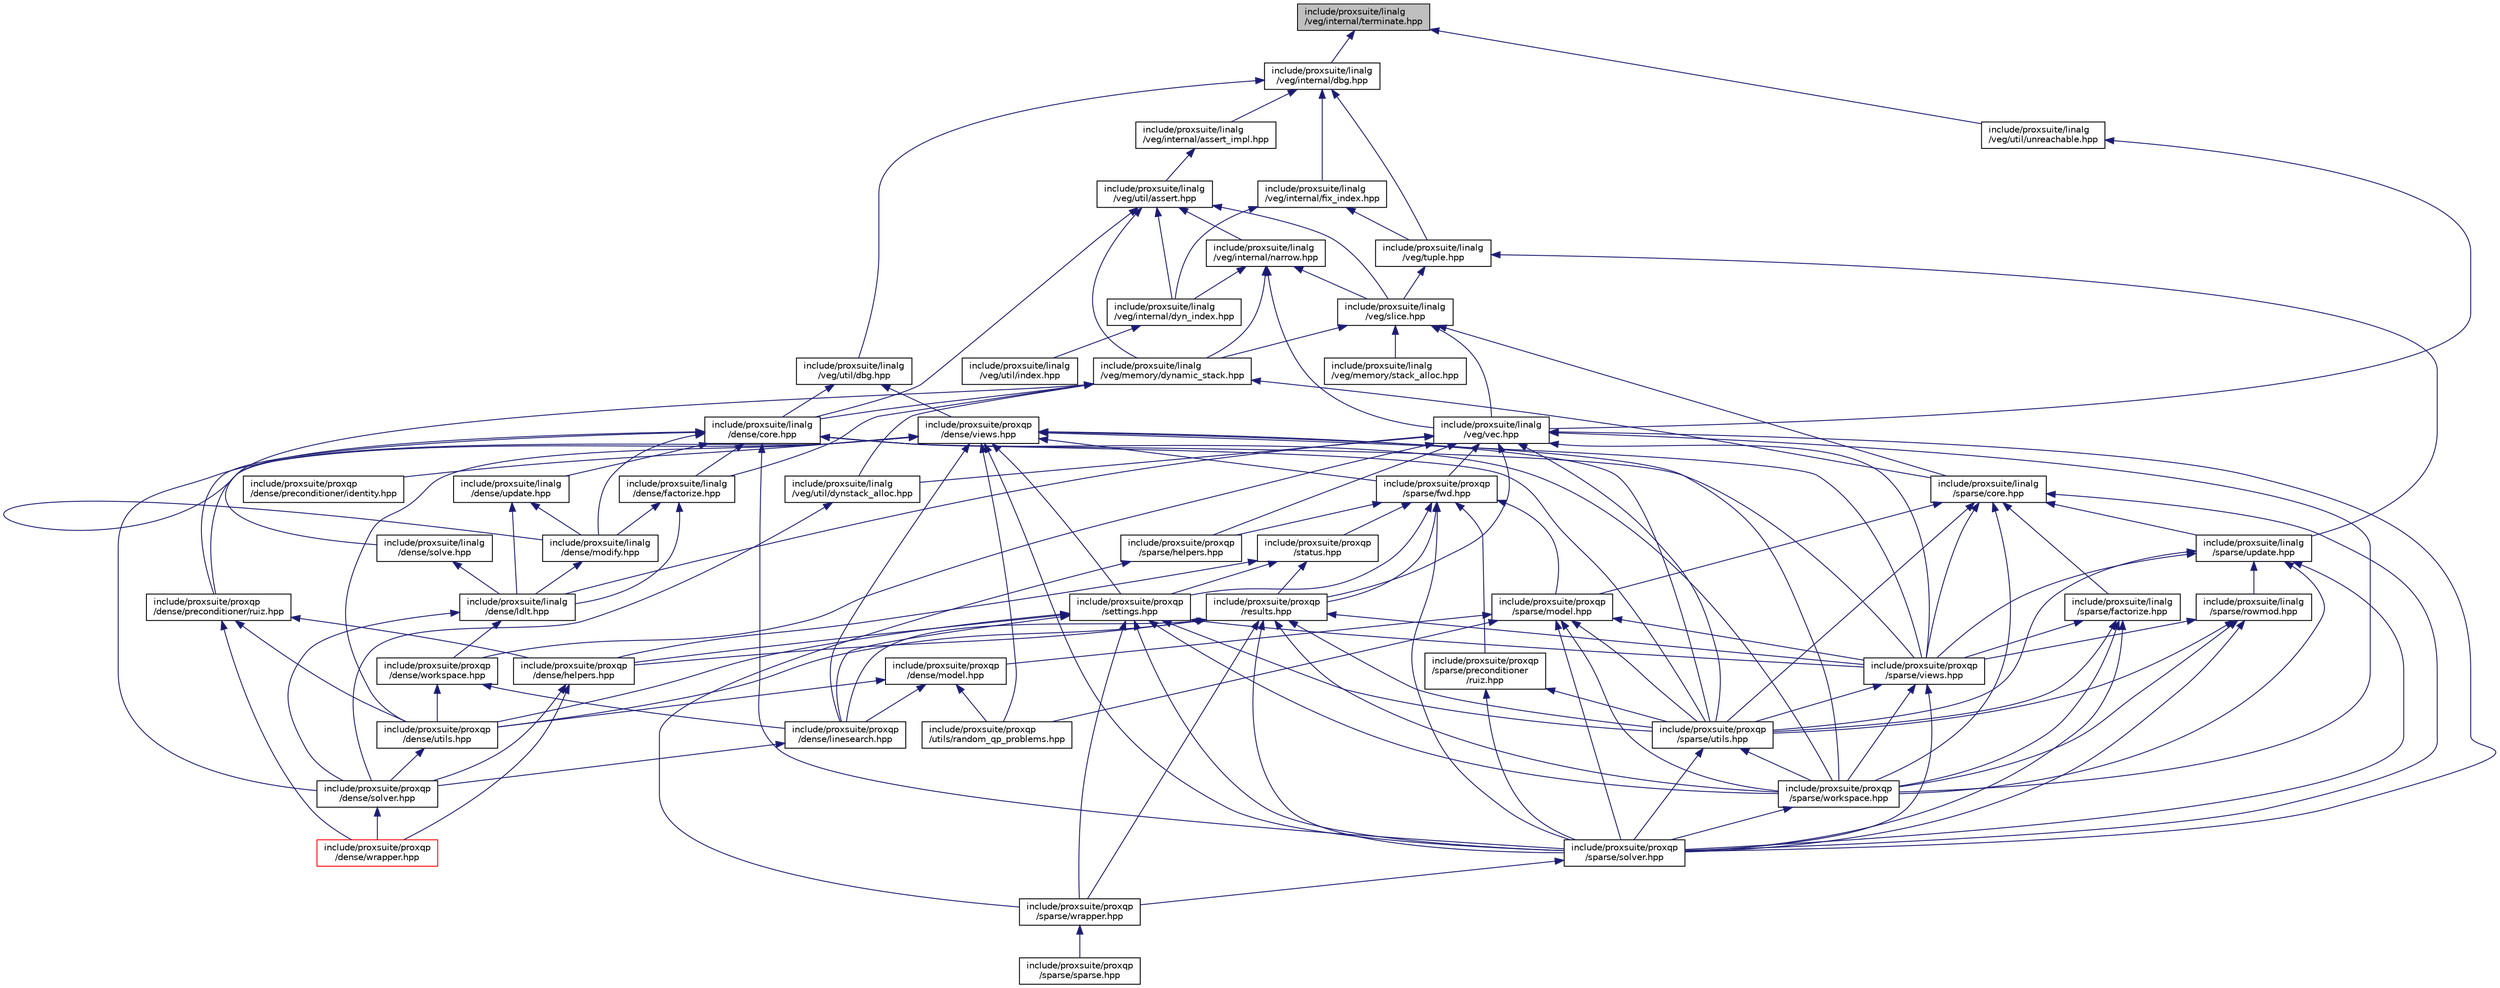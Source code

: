 digraph "include/proxsuite/linalg/veg/internal/terminate.hpp"
{
 // LATEX_PDF_SIZE
  bgcolor="transparent";
  edge [fontname="Helvetica",fontsize="10",labelfontname="Helvetica",labelfontsize="10"];
  node [fontname="Helvetica",fontsize="10",shape=record];
  Node1 [label="include/proxsuite/linalg\l/veg/internal/terminate.hpp",height=0.2,width=0.4,color="black", fillcolor="grey75", style="filled", fontcolor="black",tooltip=" "];
  Node1 -> Node2 [dir="back",color="midnightblue",fontsize="10",style="solid",fontname="Helvetica"];
  Node2 [label="include/proxsuite/linalg\l/veg/internal/dbg.hpp",height=0.2,width=0.4,color="black",URL="$internal_2dbg_8hpp.html",tooltip=" "];
  Node2 -> Node3 [dir="back",color="midnightblue",fontsize="10",style="solid",fontname="Helvetica"];
  Node3 [label="include/proxsuite/linalg\l/veg/internal/assert_impl.hpp",height=0.2,width=0.4,color="black",URL="$assert__impl_8hpp.html",tooltip=" "];
  Node3 -> Node4 [dir="back",color="midnightblue",fontsize="10",style="solid",fontname="Helvetica"];
  Node4 [label="include/proxsuite/linalg\l/veg/util/assert.hpp",height=0.2,width=0.4,color="black",URL="$assert_8hpp.html",tooltip=" "];
  Node4 -> Node5 [dir="back",color="midnightblue",fontsize="10",style="solid",fontname="Helvetica"];
  Node5 [label="include/proxsuite/linalg\l/dense/core.hpp",height=0.2,width=0.4,color="black",URL="$dense_2core_8hpp.html",tooltip=" "];
  Node5 -> Node6 [dir="back",color="midnightblue",fontsize="10",style="solid",fontname="Helvetica"];
  Node6 [label="include/proxsuite/linalg\l/dense/factorize.hpp",height=0.2,width=0.4,color="black",URL="$dense_2factorize_8hpp.html",tooltip=" "];
  Node6 -> Node7 [dir="back",color="midnightblue",fontsize="10",style="solid",fontname="Helvetica"];
  Node7 [label="include/proxsuite/linalg\l/dense/ldlt.hpp",height=0.2,width=0.4,color="black",URL="$ldlt_8hpp.html",tooltip=" "];
  Node7 -> Node8 [dir="back",color="midnightblue",fontsize="10",style="solid",fontname="Helvetica"];
  Node8 [label="include/proxsuite/proxqp\l/dense/solver.hpp",height=0.2,width=0.4,color="black",URL="$dense_2solver_8hpp.html",tooltip=" "];
  Node8 -> Node9 [dir="back",color="midnightblue",fontsize="10",style="solid",fontname="Helvetica"];
  Node9 [label="include/proxsuite/proxqp\l/dense/wrapper.hpp",height=0.2,width=0.4,color="red",URL="$dense_2wrapper_8hpp.html",tooltip=" "];
  Node7 -> Node11 [dir="back",color="midnightblue",fontsize="10",style="solid",fontname="Helvetica"];
  Node11 [label="include/proxsuite/proxqp\l/dense/workspace.hpp",height=0.2,width=0.4,color="black",URL="$dense_2workspace_8hpp.html",tooltip=" "];
  Node11 -> Node12 [dir="back",color="midnightblue",fontsize="10",style="solid",fontname="Helvetica"];
  Node12 [label="include/proxsuite/proxqp\l/dense/linesearch.hpp",height=0.2,width=0.4,color="black",URL="$linesearch_8hpp.html",tooltip=" "];
  Node12 -> Node8 [dir="back",color="midnightblue",fontsize="10",style="solid",fontname="Helvetica"];
  Node11 -> Node13 [dir="back",color="midnightblue",fontsize="10",style="solid",fontname="Helvetica"];
  Node13 [label="include/proxsuite/proxqp\l/dense/utils.hpp",height=0.2,width=0.4,color="black",URL="$dense_2utils_8hpp.html",tooltip=" "];
  Node13 -> Node8 [dir="back",color="midnightblue",fontsize="10",style="solid",fontname="Helvetica"];
  Node6 -> Node14 [dir="back",color="midnightblue",fontsize="10",style="solid",fontname="Helvetica"];
  Node14 [label="include/proxsuite/linalg\l/dense/modify.hpp",height=0.2,width=0.4,color="black",URL="$modify_8hpp.html",tooltip=" "];
  Node14 -> Node7 [dir="back",color="midnightblue",fontsize="10",style="solid",fontname="Helvetica"];
  Node5 -> Node14 [dir="back",color="midnightblue",fontsize="10",style="solid",fontname="Helvetica"];
  Node5 -> Node15 [dir="back",color="midnightblue",fontsize="10",style="solid",fontname="Helvetica"];
  Node15 [label="include/proxsuite/linalg\l/dense/solve.hpp",height=0.2,width=0.4,color="black",URL="$solve_8hpp.html",tooltip=" "];
  Node15 -> Node7 [dir="back",color="midnightblue",fontsize="10",style="solid",fontname="Helvetica"];
  Node5 -> Node16 [dir="back",color="midnightblue",fontsize="10",style="solid",fontname="Helvetica"];
  Node16 [label="include/proxsuite/linalg\l/dense/update.hpp",height=0.2,width=0.4,color="black",URL="$dense_2update_8hpp.html",tooltip=" "];
  Node16 -> Node7 [dir="back",color="midnightblue",fontsize="10",style="solid",fontname="Helvetica"];
  Node16 -> Node14 [dir="back",color="midnightblue",fontsize="10",style="solid",fontname="Helvetica"];
  Node5 -> Node17 [dir="back",color="midnightblue",fontsize="10",style="solid",fontname="Helvetica"];
  Node17 [label="include/proxsuite/proxqp\l/dense/preconditioner/ruiz.hpp",height=0.2,width=0.4,color="black",URL="$dense_2preconditioner_2ruiz_8hpp.html",tooltip=" "];
  Node17 -> Node18 [dir="back",color="midnightblue",fontsize="10",style="solid",fontname="Helvetica"];
  Node18 [label="include/proxsuite/proxqp\l/dense/helpers.hpp",height=0.2,width=0.4,color="black",URL="$dense_2helpers_8hpp.html",tooltip=" "];
  Node18 -> Node8 [dir="back",color="midnightblue",fontsize="10",style="solid",fontname="Helvetica"];
  Node18 -> Node9 [dir="back",color="midnightblue",fontsize="10",style="solid",fontname="Helvetica"];
  Node17 -> Node13 [dir="back",color="midnightblue",fontsize="10",style="solid",fontname="Helvetica"];
  Node17 -> Node9 [dir="back",color="midnightblue",fontsize="10",style="solid",fontname="Helvetica"];
  Node5 -> Node19 [dir="back",color="midnightblue",fontsize="10",style="solid",fontname="Helvetica"];
  Node19 [label="include/proxsuite/proxqp\l/sparse/solver.hpp",height=0.2,width=0.4,color="black",URL="$sparse_2solver_8hpp.html",tooltip=" "];
  Node19 -> Node20 [dir="back",color="midnightblue",fontsize="10",style="solid",fontname="Helvetica"];
  Node20 [label="include/proxsuite/proxqp\l/sparse/wrapper.hpp",height=0.2,width=0.4,color="black",URL="$sparse_2wrapper_8hpp.html",tooltip=" "];
  Node20 -> Node21 [dir="back",color="midnightblue",fontsize="10",style="solid",fontname="Helvetica"];
  Node21 [label="include/proxsuite/proxqp\l/sparse/sparse.hpp",height=0.2,width=0.4,color="black",URL="$sparse_8hpp.html",tooltip=" "];
  Node5 -> Node22 [dir="back",color="midnightblue",fontsize="10",style="solid",fontname="Helvetica"];
  Node22 [label="include/proxsuite/proxqp\l/sparse/utils.hpp",height=0.2,width=0.4,color="black",URL="$sparse_2utils_8hpp.html",tooltip=" "];
  Node22 -> Node19 [dir="back",color="midnightblue",fontsize="10",style="solid",fontname="Helvetica"];
  Node22 -> Node23 [dir="back",color="midnightblue",fontsize="10",style="solid",fontname="Helvetica"];
  Node23 [label="include/proxsuite/proxqp\l/sparse/workspace.hpp",height=0.2,width=0.4,color="black",URL="$sparse_2workspace_8hpp.html",tooltip=" "];
  Node23 -> Node19 [dir="back",color="midnightblue",fontsize="10",style="solid",fontname="Helvetica"];
  Node5 -> Node24 [dir="back",color="midnightblue",fontsize="10",style="solid",fontname="Helvetica"];
  Node24 [label="include/proxsuite/proxqp\l/sparse/views.hpp",height=0.2,width=0.4,color="black",URL="$sparse_2views_8hpp.html",tooltip=" "];
  Node24 -> Node19 [dir="back",color="midnightblue",fontsize="10",style="solid",fontname="Helvetica"];
  Node24 -> Node22 [dir="back",color="midnightblue",fontsize="10",style="solid",fontname="Helvetica"];
  Node24 -> Node23 [dir="back",color="midnightblue",fontsize="10",style="solid",fontname="Helvetica"];
  Node5 -> Node23 [dir="back",color="midnightblue",fontsize="10",style="solid",fontname="Helvetica"];
  Node4 -> Node25 [dir="back",color="midnightblue",fontsize="10",style="solid",fontname="Helvetica"];
  Node25 [label="include/proxsuite/linalg\l/veg/internal/dyn_index.hpp",height=0.2,width=0.4,color="black",URL="$dyn__index_8hpp.html",tooltip=" "];
  Node25 -> Node26 [dir="back",color="midnightblue",fontsize="10",style="solid",fontname="Helvetica"];
  Node26 [label="include/proxsuite/linalg\l/veg/util/index.hpp",height=0.2,width=0.4,color="black",URL="$index_8hpp.html",tooltip=" "];
  Node4 -> Node27 [dir="back",color="midnightblue",fontsize="10",style="solid",fontname="Helvetica"];
  Node27 [label="include/proxsuite/linalg\l/veg/internal/narrow.hpp",height=0.2,width=0.4,color="black",URL="$narrow_8hpp.html",tooltip=" "];
  Node27 -> Node25 [dir="back",color="midnightblue",fontsize="10",style="solid",fontname="Helvetica"];
  Node27 -> Node28 [dir="back",color="midnightblue",fontsize="10",style="solid",fontname="Helvetica"];
  Node28 [label="include/proxsuite/linalg\l/veg/memory/dynamic_stack.hpp",height=0.2,width=0.4,color="black",URL="$dynamic__stack_8hpp.html",tooltip=" "];
  Node28 -> Node5 [dir="back",color="midnightblue",fontsize="10",style="solid",fontname="Helvetica"];
  Node28 -> Node6 [dir="back",color="midnightblue",fontsize="10",style="solid",fontname="Helvetica"];
  Node28 -> Node14 [dir="back",color="midnightblue",fontsize="10",style="solid",fontname="Helvetica"];
  Node28 -> Node29 [dir="back",color="midnightblue",fontsize="10",style="solid",fontname="Helvetica"];
  Node29 [label="include/proxsuite/linalg\l/sparse/core.hpp",height=0.2,width=0.4,color="black",URL="$sparse_2core_8hpp.html",tooltip=" "];
  Node29 -> Node30 [dir="back",color="midnightblue",fontsize="10",style="solid",fontname="Helvetica"];
  Node30 [label="include/proxsuite/linalg\l/sparse/factorize.hpp",height=0.2,width=0.4,color="black",URL="$sparse_2factorize_8hpp.html",tooltip=" "];
  Node30 -> Node19 [dir="back",color="midnightblue",fontsize="10",style="solid",fontname="Helvetica"];
  Node30 -> Node22 [dir="back",color="midnightblue",fontsize="10",style="solid",fontname="Helvetica"];
  Node30 -> Node24 [dir="back",color="midnightblue",fontsize="10",style="solid",fontname="Helvetica"];
  Node30 -> Node23 [dir="back",color="midnightblue",fontsize="10",style="solid",fontname="Helvetica"];
  Node29 -> Node31 [dir="back",color="midnightblue",fontsize="10",style="solid",fontname="Helvetica"];
  Node31 [label="include/proxsuite/linalg\l/sparse/update.hpp",height=0.2,width=0.4,color="black",URL="$sparse_2update_8hpp.html",tooltip=" "];
  Node31 -> Node32 [dir="back",color="midnightblue",fontsize="10",style="solid",fontname="Helvetica"];
  Node32 [label="include/proxsuite/linalg\l/sparse/rowmod.hpp",height=0.2,width=0.4,color="black",URL="$rowmod_8hpp.html",tooltip=" "];
  Node32 -> Node19 [dir="back",color="midnightblue",fontsize="10",style="solid",fontname="Helvetica"];
  Node32 -> Node22 [dir="back",color="midnightblue",fontsize="10",style="solid",fontname="Helvetica"];
  Node32 -> Node24 [dir="back",color="midnightblue",fontsize="10",style="solid",fontname="Helvetica"];
  Node32 -> Node23 [dir="back",color="midnightblue",fontsize="10",style="solid",fontname="Helvetica"];
  Node31 -> Node19 [dir="back",color="midnightblue",fontsize="10",style="solid",fontname="Helvetica"];
  Node31 -> Node22 [dir="back",color="midnightblue",fontsize="10",style="solid",fontname="Helvetica"];
  Node31 -> Node24 [dir="back",color="midnightblue",fontsize="10",style="solid",fontname="Helvetica"];
  Node31 -> Node23 [dir="back",color="midnightblue",fontsize="10",style="solid",fontname="Helvetica"];
  Node29 -> Node33 [dir="back",color="midnightblue",fontsize="10",style="solid",fontname="Helvetica"];
  Node33 [label="include/proxsuite/proxqp\l/sparse/model.hpp",height=0.2,width=0.4,color="black",URL="$sparse_2model_8hpp.html",tooltip=" "];
  Node33 -> Node34 [dir="back",color="midnightblue",fontsize="10",style="solid",fontname="Helvetica"];
  Node34 [label="include/proxsuite/proxqp\l/dense/model.hpp",height=0.2,width=0.4,color="black",URL="$dense_2model_8hpp.html",tooltip=" "];
  Node34 -> Node12 [dir="back",color="midnightblue",fontsize="10",style="solid",fontname="Helvetica"];
  Node34 -> Node13 [dir="back",color="midnightblue",fontsize="10",style="solid",fontname="Helvetica"];
  Node34 -> Node35 [dir="back",color="midnightblue",fontsize="10",style="solid",fontname="Helvetica"];
  Node35 [label="include/proxsuite/proxqp\l/utils/random_qp_problems.hpp",height=0.2,width=0.4,color="black",URL="$random__qp__problems_8hpp.html",tooltip=" "];
  Node33 -> Node19 [dir="back",color="midnightblue",fontsize="10",style="solid",fontname="Helvetica"];
  Node33 -> Node22 [dir="back",color="midnightblue",fontsize="10",style="solid",fontname="Helvetica"];
  Node33 -> Node24 [dir="back",color="midnightblue",fontsize="10",style="solid",fontname="Helvetica"];
  Node33 -> Node23 [dir="back",color="midnightblue",fontsize="10",style="solid",fontname="Helvetica"];
  Node33 -> Node35 [dir="back",color="midnightblue",fontsize="10",style="solid",fontname="Helvetica"];
  Node29 -> Node19 [dir="back",color="midnightblue",fontsize="10",style="solid",fontname="Helvetica"];
  Node29 -> Node22 [dir="back",color="midnightblue",fontsize="10",style="solid",fontname="Helvetica"];
  Node29 -> Node24 [dir="back",color="midnightblue",fontsize="10",style="solid",fontname="Helvetica"];
  Node29 -> Node23 [dir="back",color="midnightblue",fontsize="10",style="solid",fontname="Helvetica"];
  Node28 -> Node36 [dir="back",color="midnightblue",fontsize="10",style="solid",fontname="Helvetica"];
  Node36 [label="include/proxsuite/linalg\l/veg/util/dynstack_alloc.hpp",height=0.2,width=0.4,color="black",URL="$dynstack__alloc_8hpp.html",tooltip=" "];
  Node36 -> Node8 [dir="back",color="midnightblue",fontsize="10",style="solid",fontname="Helvetica"];
  Node27 -> Node37 [dir="back",color="midnightblue",fontsize="10",style="solid",fontname="Helvetica"];
  Node37 [label="include/proxsuite/linalg\l/veg/slice.hpp",height=0.2,width=0.4,color="black",URL="$slice_8hpp.html",tooltip=" "];
  Node37 -> Node29 [dir="back",color="midnightblue",fontsize="10",style="solid",fontname="Helvetica"];
  Node37 -> Node28 [dir="back",color="midnightblue",fontsize="10",style="solid",fontname="Helvetica"];
  Node37 -> Node38 [dir="back",color="midnightblue",fontsize="10",style="solid",fontname="Helvetica"];
  Node38 [label="include/proxsuite/linalg\l/veg/memory/stack_alloc.hpp",height=0.2,width=0.4,color="black",URL="$stack__alloc_8hpp.html",tooltip=" "];
  Node37 -> Node39 [dir="back",color="midnightblue",fontsize="10",style="solid",fontname="Helvetica"];
  Node39 [label="include/proxsuite/linalg\l/veg/vec.hpp",height=0.2,width=0.4,color="black",URL="$vec_8hpp.html",tooltip=" "];
  Node39 -> Node7 [dir="back",color="midnightblue",fontsize="10",style="solid",fontname="Helvetica"];
  Node39 -> Node36 [dir="back",color="midnightblue",fontsize="10",style="solid",fontname="Helvetica"];
  Node39 -> Node11 [dir="back",color="midnightblue",fontsize="10",style="solid",fontname="Helvetica"];
  Node39 -> Node40 [dir="back",color="midnightblue",fontsize="10",style="solid",fontname="Helvetica"];
  Node40 [label="include/proxsuite/proxqp\l/results.hpp",height=0.2,width=0.4,color="black",URL="$results_8hpp.html",tooltip=" "];
  Node40 -> Node18 [dir="back",color="midnightblue",fontsize="10",style="solid",fontname="Helvetica"];
  Node40 -> Node12 [dir="back",color="midnightblue",fontsize="10",style="solid",fontname="Helvetica"];
  Node40 -> Node13 [dir="back",color="midnightblue",fontsize="10",style="solid",fontname="Helvetica"];
  Node40 -> Node19 [dir="back",color="midnightblue",fontsize="10",style="solid",fontname="Helvetica"];
  Node40 -> Node22 [dir="back",color="midnightblue",fontsize="10",style="solid",fontname="Helvetica"];
  Node40 -> Node24 [dir="back",color="midnightblue",fontsize="10",style="solid",fontname="Helvetica"];
  Node40 -> Node23 [dir="back",color="midnightblue",fontsize="10",style="solid",fontname="Helvetica"];
  Node40 -> Node20 [dir="back",color="midnightblue",fontsize="10",style="solid",fontname="Helvetica"];
  Node39 -> Node41 [dir="back",color="midnightblue",fontsize="10",style="solid",fontname="Helvetica"];
  Node41 [label="include/proxsuite/proxqp\l/sparse/fwd.hpp",height=0.2,width=0.4,color="black",URL="$sparse_2fwd_8hpp.html",tooltip=" "];
  Node41 -> Node40 [dir="back",color="midnightblue",fontsize="10",style="solid",fontname="Helvetica"];
  Node41 -> Node42 [dir="back",color="midnightblue",fontsize="10",style="solid",fontname="Helvetica"];
  Node42 [label="include/proxsuite/proxqp\l/settings.hpp",height=0.2,width=0.4,color="black",URL="$settings_8hpp.html",tooltip=" "];
  Node42 -> Node18 [dir="back",color="midnightblue",fontsize="10",style="solid",fontname="Helvetica"];
  Node42 -> Node12 [dir="back",color="midnightblue",fontsize="10",style="solid",fontname="Helvetica"];
  Node42 -> Node13 [dir="back",color="midnightblue",fontsize="10",style="solid",fontname="Helvetica"];
  Node42 -> Node19 [dir="back",color="midnightblue",fontsize="10",style="solid",fontname="Helvetica"];
  Node42 -> Node22 [dir="back",color="midnightblue",fontsize="10",style="solid",fontname="Helvetica"];
  Node42 -> Node24 [dir="back",color="midnightblue",fontsize="10",style="solid",fontname="Helvetica"];
  Node42 -> Node23 [dir="back",color="midnightblue",fontsize="10",style="solid",fontname="Helvetica"];
  Node42 -> Node20 [dir="back",color="midnightblue",fontsize="10",style="solid",fontname="Helvetica"];
  Node41 -> Node43 [dir="back",color="midnightblue",fontsize="10",style="solid",fontname="Helvetica"];
  Node43 [label="include/proxsuite/proxqp\l/sparse/helpers.hpp",height=0.2,width=0.4,color="black",URL="$sparse_2helpers_8hpp.html",tooltip=" "];
  Node43 -> Node20 [dir="back",color="midnightblue",fontsize="10",style="solid",fontname="Helvetica"];
  Node41 -> Node33 [dir="back",color="midnightblue",fontsize="10",style="solid",fontname="Helvetica"];
  Node41 -> Node44 [dir="back",color="midnightblue",fontsize="10",style="solid",fontname="Helvetica"];
  Node44 [label="include/proxsuite/proxqp\l/sparse/preconditioner\l/ruiz.hpp",height=0.2,width=0.4,color="black",URL="$sparse_2preconditioner_2ruiz_8hpp.html",tooltip=" "];
  Node44 -> Node19 [dir="back",color="midnightblue",fontsize="10",style="solid",fontname="Helvetica"];
  Node44 -> Node22 [dir="back",color="midnightblue",fontsize="10",style="solid",fontname="Helvetica"];
  Node41 -> Node19 [dir="back",color="midnightblue",fontsize="10",style="solid",fontname="Helvetica"];
  Node41 -> Node45 [dir="back",color="midnightblue",fontsize="10",style="solid",fontname="Helvetica"];
  Node45 [label="include/proxsuite/proxqp\l/status.hpp",height=0.2,width=0.4,color="black",URL="$status_8hpp.html",tooltip=" "];
  Node45 -> Node18 [dir="back",color="midnightblue",fontsize="10",style="solid",fontname="Helvetica"];
  Node45 -> Node40 [dir="back",color="midnightblue",fontsize="10",style="solid",fontname="Helvetica"];
  Node45 -> Node42 [dir="back",color="midnightblue",fontsize="10",style="solid",fontname="Helvetica"];
  Node39 -> Node43 [dir="back",color="midnightblue",fontsize="10",style="solid",fontname="Helvetica"];
  Node39 -> Node19 [dir="back",color="midnightblue",fontsize="10",style="solid",fontname="Helvetica"];
  Node39 -> Node22 [dir="back",color="midnightblue",fontsize="10",style="solid",fontname="Helvetica"];
  Node39 -> Node24 [dir="back",color="midnightblue",fontsize="10",style="solid",fontname="Helvetica"];
  Node39 -> Node23 [dir="back",color="midnightblue",fontsize="10",style="solid",fontname="Helvetica"];
  Node27 -> Node39 [dir="back",color="midnightblue",fontsize="10",style="solid",fontname="Helvetica"];
  Node4 -> Node28 [dir="back",color="midnightblue",fontsize="10",style="solid",fontname="Helvetica"];
  Node4 -> Node37 [dir="back",color="midnightblue",fontsize="10",style="solid",fontname="Helvetica"];
  Node2 -> Node46 [dir="back",color="midnightblue",fontsize="10",style="solid",fontname="Helvetica"];
  Node46 [label="include/proxsuite/linalg\l/veg/internal/fix_index.hpp",height=0.2,width=0.4,color="black",URL="$fix__index_8hpp.html",tooltip=" "];
  Node46 -> Node25 [dir="back",color="midnightblue",fontsize="10",style="solid",fontname="Helvetica"];
  Node46 -> Node47 [dir="back",color="midnightblue",fontsize="10",style="solid",fontname="Helvetica"];
  Node47 [label="include/proxsuite/linalg\l/veg/tuple.hpp",height=0.2,width=0.4,color="black",URL="$tuple_8hpp.html",tooltip=" "];
  Node47 -> Node31 [dir="back",color="midnightblue",fontsize="10",style="solid",fontname="Helvetica"];
  Node47 -> Node37 [dir="back",color="midnightblue",fontsize="10",style="solid",fontname="Helvetica"];
  Node2 -> Node47 [dir="back",color="midnightblue",fontsize="10",style="solid",fontname="Helvetica"];
  Node2 -> Node48 [dir="back",color="midnightblue",fontsize="10",style="solid",fontname="Helvetica"];
  Node48 [label="include/proxsuite/linalg\l/veg/util/dbg.hpp",height=0.2,width=0.4,color="black",URL="$util_2dbg_8hpp.html",tooltip=" "];
  Node48 -> Node5 [dir="back",color="midnightblue",fontsize="10",style="solid",fontname="Helvetica"];
  Node48 -> Node49 [dir="back",color="midnightblue",fontsize="10",style="solid",fontname="Helvetica"];
  Node49 [label="include/proxsuite/proxqp\l/dense/views.hpp",height=0.2,width=0.4,color="black",URL="$dense_2views_8hpp.html",tooltip=" "];
  Node49 -> Node12 [dir="back",color="midnightblue",fontsize="10",style="solid",fontname="Helvetica"];
  Node49 -> Node50 [dir="back",color="midnightblue",fontsize="10",style="solid",fontname="Helvetica"];
  Node50 [label="include/proxsuite/proxqp\l/dense/preconditioner/identity.hpp",height=0.2,width=0.4,color="black",URL="$dense_2preconditioner_2identity_8hpp.html",tooltip=" "];
  Node49 -> Node17 [dir="back",color="midnightblue",fontsize="10",style="solid",fontname="Helvetica"];
  Node49 -> Node8 [dir="back",color="midnightblue",fontsize="10",style="solid",fontname="Helvetica"];
  Node49 -> Node13 [dir="back",color="midnightblue",fontsize="10",style="solid",fontname="Helvetica"];
  Node49 -> Node42 [dir="back",color="midnightblue",fontsize="10",style="solid",fontname="Helvetica"];
  Node49 -> Node41 [dir="back",color="midnightblue",fontsize="10",style="solid",fontname="Helvetica"];
  Node49 -> Node19 [dir="back",color="midnightblue",fontsize="10",style="solid",fontname="Helvetica"];
  Node49 -> Node22 [dir="back",color="midnightblue",fontsize="10",style="solid",fontname="Helvetica"];
  Node49 -> Node24 [dir="back",color="midnightblue",fontsize="10",style="solid",fontname="Helvetica"];
  Node49 -> Node23 [dir="back",color="midnightblue",fontsize="10",style="solid",fontname="Helvetica"];
  Node49 -> Node35 [dir="back",color="midnightblue",fontsize="10",style="solid",fontname="Helvetica"];
  Node1 -> Node51 [dir="back",color="midnightblue",fontsize="10",style="solid",fontname="Helvetica"];
  Node51 [label="include/proxsuite/linalg\l/veg/util/unreachable.hpp",height=0.2,width=0.4,color="black",URL="$unreachable_8hpp.html",tooltip=" "];
  Node51 -> Node39 [dir="back",color="midnightblue",fontsize="10",style="solid",fontname="Helvetica"];
}
